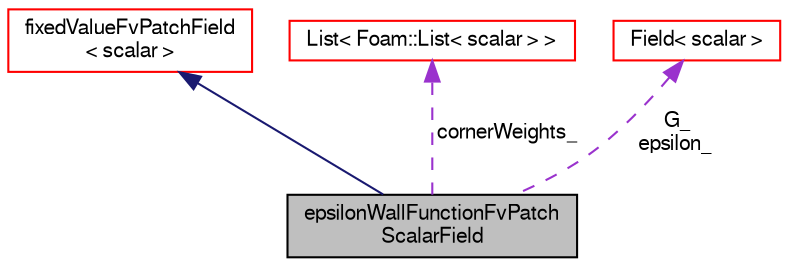 digraph "epsilonWallFunctionFvPatchScalarField"
{
  bgcolor="transparent";
  edge [fontname="FreeSans",fontsize="10",labelfontname="FreeSans",labelfontsize="10"];
  node [fontname="FreeSans",fontsize="10",shape=record];
  Node13 [label="epsilonWallFunctionFvPatch\lScalarField",height=0.2,width=0.4,color="black", fillcolor="grey75", style="filled", fontcolor="black"];
  Node14 -> Node13 [dir="back",color="midnightblue",fontsize="10",style="solid",fontname="FreeSans"];
  Node14 [label="fixedValueFvPatchField\l\< scalar \>",height=0.2,width=0.4,color="red",URL="$a21986.html"];
  Node25 -> Node13 [dir="back",color="darkorchid3",fontsize="10",style="dashed",label=" cornerWeights_" ,fontname="FreeSans"];
  Node25 [label="List\< Foam::List\< scalar \> \>",height=0.2,width=0.4,color="red",URL="$a25694.html"];
  Node27 -> Node13 [dir="back",color="darkorchid3",fontsize="10",style="dashed",label=" G_\nepsilon_" ,fontname="FreeSans"];
  Node27 [label="Field\< scalar \>",height=0.2,width=0.4,color="red",URL="$a26466.html"];
}
